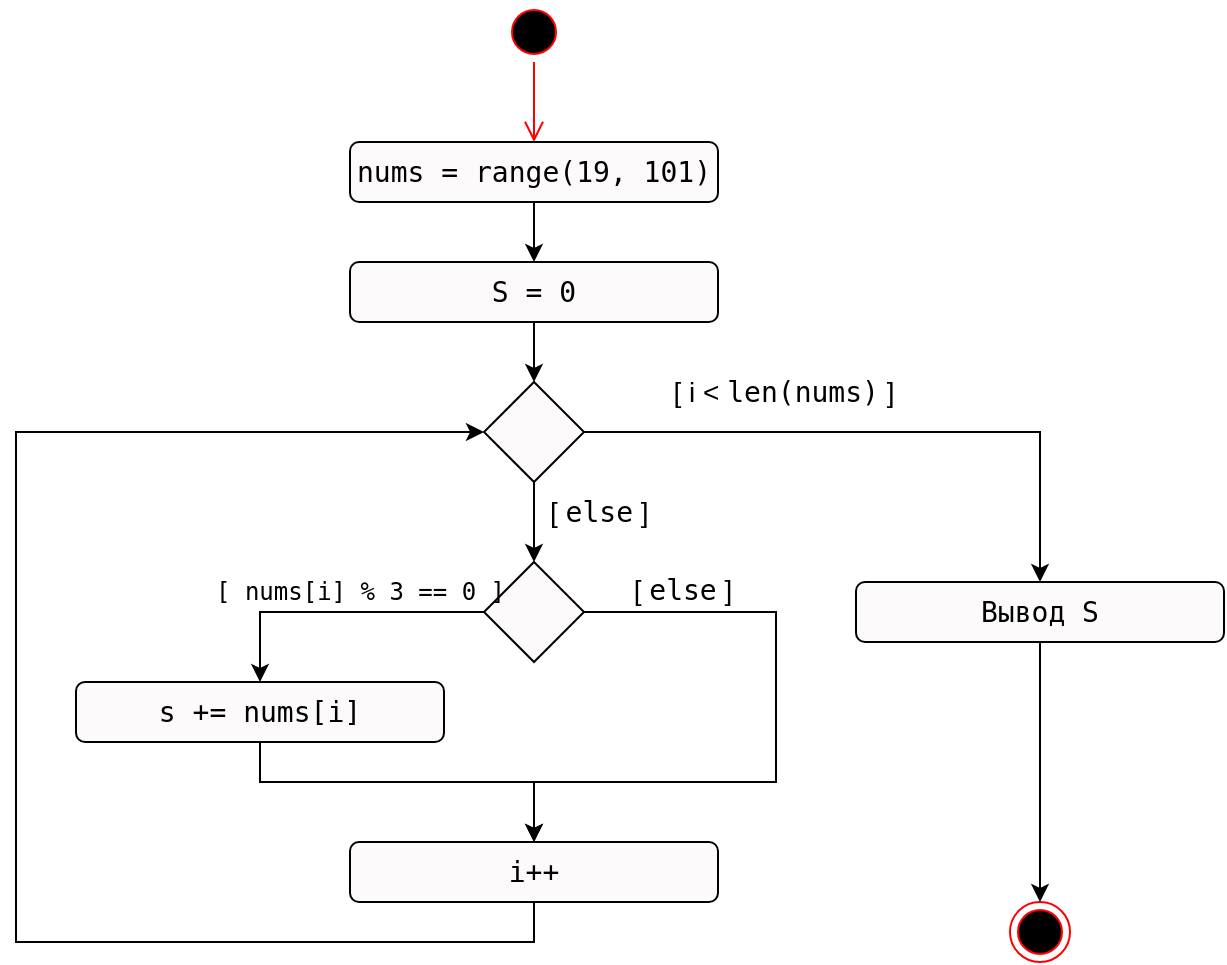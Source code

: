 <mxfile version="14.2.4" type="github">
  <diagram id="9DzdeQI4OaU8VTY3V2pR" name="Page-1">
    <mxGraphModel dx="1100" dy="597" grid="1" gridSize="10" guides="1" tooltips="1" connect="1" arrows="1" fold="1" page="1" pageScale="1" pageWidth="827" pageHeight="1169" math="0" shadow="0">
      <root>
        <mxCell id="0" />
        <mxCell id="1" parent="0" />
        <mxCell id="RIpGj8448qTc9FRceTXj-1" value="" style="ellipse;html=1;shape=startState;fillColor=#000000;strokeColor=#ff0000;" vertex="1" parent="1">
          <mxGeometry x="384" y="70" width="30" height="30" as="geometry" />
        </mxCell>
        <mxCell id="RIpGj8448qTc9FRceTXj-2" value="" style="edgeStyle=orthogonalEdgeStyle;html=1;verticalAlign=bottom;endArrow=open;endSize=8;strokeColor=#ff0000;entryX=0.5;entryY=0;entryDx=0;entryDy=0;" edge="1" source="RIpGj8448qTc9FRceTXj-1" parent="1" target="RIpGj8448qTc9FRceTXj-4">
          <mxGeometry relative="1" as="geometry">
            <mxPoint x="399" y="160" as="targetPoint" />
          </mxGeometry>
        </mxCell>
        <mxCell id="RIpGj8448qTc9FRceTXj-3" value="" style="ellipse;html=1;shape=endState;fillColor=#000000;strokeColor=#ff0000;" vertex="1" parent="1">
          <mxGeometry x="637" y="520" width="30" height="30" as="geometry" />
        </mxCell>
        <mxCell id="RIpGj8448qTc9FRceTXj-9" style="edgeStyle=orthogonalEdgeStyle;rounded=0;orthogonalLoop=1;jettySize=auto;html=1;exitX=0.5;exitY=1;exitDx=0;exitDy=0;fontColor=#000000;" edge="1" parent="1" source="RIpGj8448qTc9FRceTXj-4" target="RIpGj8448qTc9FRceTXj-6">
          <mxGeometry relative="1" as="geometry" />
        </mxCell>
        <mxCell id="RIpGj8448qTc9FRceTXj-4" value="&lt;pre style=&quot;font-family: &amp;#34;jetbrains mono&amp;#34; , monospace&quot;&gt;nums = &lt;span&gt;range&lt;/span&gt;(&lt;span&gt;19&lt;/span&gt;&lt;span&gt;, &lt;/span&gt;&lt;span&gt;101&lt;/span&gt;)&lt;br&gt;&lt;/pre&gt;" style="rounded=1;whiteSpace=wrap;html=1;fillColor=#FCFAFA;fontSize=14;labelBackgroundColor=none;" vertex="1" parent="1">
          <mxGeometry x="307" y="140" width="184" height="30" as="geometry" />
        </mxCell>
        <mxCell id="RIpGj8448qTc9FRceTXj-13" style="edgeStyle=orthogonalEdgeStyle;rounded=0;orthogonalLoop=1;jettySize=auto;html=1;exitX=0.5;exitY=1;exitDx=0;exitDy=0;fontColor=#000000;" edge="1" parent="1" source="RIpGj8448qTc9FRceTXj-6" target="RIpGj8448qTc9FRceTXj-11">
          <mxGeometry relative="1" as="geometry" />
        </mxCell>
        <mxCell id="RIpGj8448qTc9FRceTXj-6" value="&lt;pre style=&quot;font-family: &amp;#34;jetbrains mono&amp;#34; , monospace&quot;&gt;S = 0&lt;/pre&gt;" style="rounded=1;whiteSpace=wrap;html=1;fillColor=#FCFAFA;fontSize=14;labelBackgroundColor=none;" vertex="1" parent="1">
          <mxGeometry x="307" y="200" width="184" height="30" as="geometry" />
        </mxCell>
        <mxCell id="RIpGj8448qTc9FRceTXj-21" style="edgeStyle=orthogonalEdgeStyle;rounded=0;orthogonalLoop=1;jettySize=auto;html=1;exitX=0;exitY=0.5;exitDx=0;exitDy=0;entryX=0.5;entryY=0;entryDx=0;entryDy=0;fontColor=#000000;" edge="1" parent="1" source="RIpGj8448qTc9FRceTXj-10" target="RIpGj8448qTc9FRceTXj-12">
          <mxGeometry relative="1" as="geometry" />
        </mxCell>
        <mxCell id="RIpGj8448qTc9FRceTXj-28" style="edgeStyle=orthogonalEdgeStyle;rounded=0;orthogonalLoop=1;jettySize=auto;html=1;exitX=1;exitY=0.5;exitDx=0;exitDy=0;fontColor=#000000;entryX=0.5;entryY=0;entryDx=0;entryDy=0;" edge="1" parent="1" source="RIpGj8448qTc9FRceTXj-10" target="RIpGj8448qTc9FRceTXj-26">
          <mxGeometry relative="1" as="geometry">
            <Array as="points">
              <mxPoint x="520" y="375" />
              <mxPoint x="520" y="460" />
              <mxPoint x="399" y="460" />
            </Array>
          </mxGeometry>
        </mxCell>
        <mxCell id="RIpGj8448qTc9FRceTXj-10" value="" style="rhombus;whiteSpace=wrap;html=1;fillColor=#FCFAFA;" vertex="1" parent="1">
          <mxGeometry x="374" y="350" width="50" height="50" as="geometry" />
        </mxCell>
        <mxCell id="RIpGj8448qTc9FRceTXj-16" style="edgeStyle=orthogonalEdgeStyle;rounded=0;orthogonalLoop=1;jettySize=auto;html=1;exitX=0.5;exitY=1;exitDx=0;exitDy=0;entryX=0.5;entryY=0;entryDx=0;entryDy=0;fontColor=#000000;" edge="1" parent="1" source="RIpGj8448qTc9FRceTXj-11" target="RIpGj8448qTc9FRceTXj-10">
          <mxGeometry relative="1" as="geometry" />
        </mxCell>
        <mxCell id="RIpGj8448qTc9FRceTXj-25" style="edgeStyle=orthogonalEdgeStyle;rounded=0;orthogonalLoop=1;jettySize=auto;html=1;exitX=1;exitY=0.5;exitDx=0;exitDy=0;fontColor=#000000;" edge="1" parent="1" source="RIpGj8448qTc9FRceTXj-11" target="RIpGj8448qTc9FRceTXj-23">
          <mxGeometry relative="1" as="geometry" />
        </mxCell>
        <mxCell id="RIpGj8448qTc9FRceTXj-11" value="" style="rhombus;whiteSpace=wrap;html=1;fillColor=#FCFAFA;" vertex="1" parent="1">
          <mxGeometry x="374" y="260" width="50" height="50" as="geometry" />
        </mxCell>
        <mxCell id="RIpGj8448qTc9FRceTXj-27" style="edgeStyle=orthogonalEdgeStyle;rounded=0;orthogonalLoop=1;jettySize=auto;html=1;exitX=0.5;exitY=1;exitDx=0;exitDy=0;fontColor=#000000;" edge="1" parent="1" source="RIpGj8448qTc9FRceTXj-12" target="RIpGj8448qTc9FRceTXj-26">
          <mxGeometry relative="1" as="geometry">
            <Array as="points">
              <mxPoint x="262" y="460" />
              <mxPoint x="399" y="460" />
            </Array>
          </mxGeometry>
        </mxCell>
        <mxCell id="RIpGj8448qTc9FRceTXj-12" value="&lt;pre style=&quot;font-family: &amp;quot;jetbrains mono&amp;quot; , monospace&quot;&gt;&lt;pre style=&quot;font-family: &amp;quot;jetbrains mono&amp;quot;, monospace;&quot;&gt;s += nums[i]&lt;/pre&gt;&lt;/pre&gt;" style="rounded=1;whiteSpace=wrap;html=1;fillColor=#FCFAFA;fontSize=14;labelBackgroundColor=none;" vertex="1" parent="1">
          <mxGeometry x="170" y="410" width="184" height="30" as="geometry" />
        </mxCell>
        <mxCell id="RIpGj8448qTc9FRceTXj-15" value="[ i &amp;lt;&amp;nbsp;&lt;span style=&quot;font-family: &amp;#34;jetbrains mono&amp;#34; , monospace&quot;&gt;len&lt;/span&gt;&lt;span style=&quot;font-family: &amp;#34;jetbrains mono&amp;#34; , monospace&quot;&gt;(nums)&lt;/span&gt;&lt;span&gt;&amp;nbsp;]&lt;/span&gt;" style="text;whiteSpace=wrap;html=1;fontSize=14;align=center;labelBackgroundColor=none;" vertex="1" parent="1">
          <mxGeometry x="461" y="250" width="126" height="30" as="geometry" />
        </mxCell>
        <mxCell id="RIpGj8448qTc9FRceTXj-17" value="[&amp;nbsp;&lt;font face=&quot;jetbrains mono, monospace&quot;&gt;else&lt;/font&gt;&lt;span&gt;&amp;nbsp;]&lt;/span&gt;" style="text;whiteSpace=wrap;html=1;fontSize=14;align=left;labelBackgroundColor=none;" vertex="1" parent="1">
          <mxGeometry x="405" y="310" width="56" height="30" as="geometry" />
        </mxCell>
        <mxCell id="RIpGj8448qTc9FRceTXj-20" value="[&amp;nbsp;&lt;font face=&quot;jetbrains mono, monospace&quot;&gt;else&lt;/font&gt;&lt;span&gt;&amp;nbsp;]&lt;/span&gt;" style="text;whiteSpace=wrap;html=1;fontSize=14;align=center;labelBackgroundColor=none;" vertex="1" parent="1">
          <mxGeometry x="439" y="349" width="69" height="30" as="geometry" />
        </mxCell>
        <mxCell id="RIpGj8448qTc9FRceTXj-22" value="&lt;pre style=&quot;font-family: &amp;quot;jetbrains mono&amp;quot;, monospace;&quot;&gt;[ nums[i] % &lt;span&gt;3 &lt;/span&gt;== &lt;span&gt;0 ]&lt;/span&gt;&lt;/pre&gt;" style="text;whiteSpace=wrap;html=1;labelBackgroundColor=none;verticalAlign=middle;align=left;" vertex="1" parent="1">
          <mxGeometry x="238" y="350" width="140" height="30" as="geometry" />
        </mxCell>
        <mxCell id="RIpGj8448qTc9FRceTXj-24" style="edgeStyle=orthogonalEdgeStyle;rounded=0;orthogonalLoop=1;jettySize=auto;html=1;exitX=0.5;exitY=1;exitDx=0;exitDy=0;entryX=0.5;entryY=0;entryDx=0;entryDy=0;fontColor=#000000;" edge="1" parent="1" source="RIpGj8448qTc9FRceTXj-23" target="RIpGj8448qTc9FRceTXj-3">
          <mxGeometry relative="1" as="geometry" />
        </mxCell>
        <mxCell id="RIpGj8448qTc9FRceTXj-23" value="&lt;pre style=&quot;font-family: &amp;#34;jetbrains mono&amp;#34; , monospace&quot;&gt;Вывод S&lt;/pre&gt;" style="rounded=1;whiteSpace=wrap;html=1;fillColor=#FCFAFA;fontSize=14;labelBackgroundColor=none;" vertex="1" parent="1">
          <mxGeometry x="560" y="360" width="184" height="30" as="geometry" />
        </mxCell>
        <mxCell id="RIpGj8448qTc9FRceTXj-29" style="edgeStyle=orthogonalEdgeStyle;rounded=0;orthogonalLoop=1;jettySize=auto;html=1;exitX=0.5;exitY=1;exitDx=0;exitDy=0;entryX=0;entryY=0.5;entryDx=0;entryDy=0;fontColor=#000000;" edge="1" parent="1" source="RIpGj8448qTc9FRceTXj-26" target="RIpGj8448qTc9FRceTXj-11">
          <mxGeometry relative="1" as="geometry">
            <Array as="points">
              <mxPoint x="399" y="540" />
              <mxPoint x="140" y="540" />
              <mxPoint x="140" y="285" />
            </Array>
          </mxGeometry>
        </mxCell>
        <mxCell id="RIpGj8448qTc9FRceTXj-26" value="&lt;pre style=&quot;font-family: &amp;#34;jetbrains mono&amp;#34; , monospace&quot;&gt;i++&lt;/pre&gt;" style="rounded=1;whiteSpace=wrap;html=1;fillColor=#FCFAFA;fontSize=14;labelBackgroundColor=none;" vertex="1" parent="1">
          <mxGeometry x="307" y="490" width="184" height="30" as="geometry" />
        </mxCell>
      </root>
    </mxGraphModel>
  </diagram>
</mxfile>
